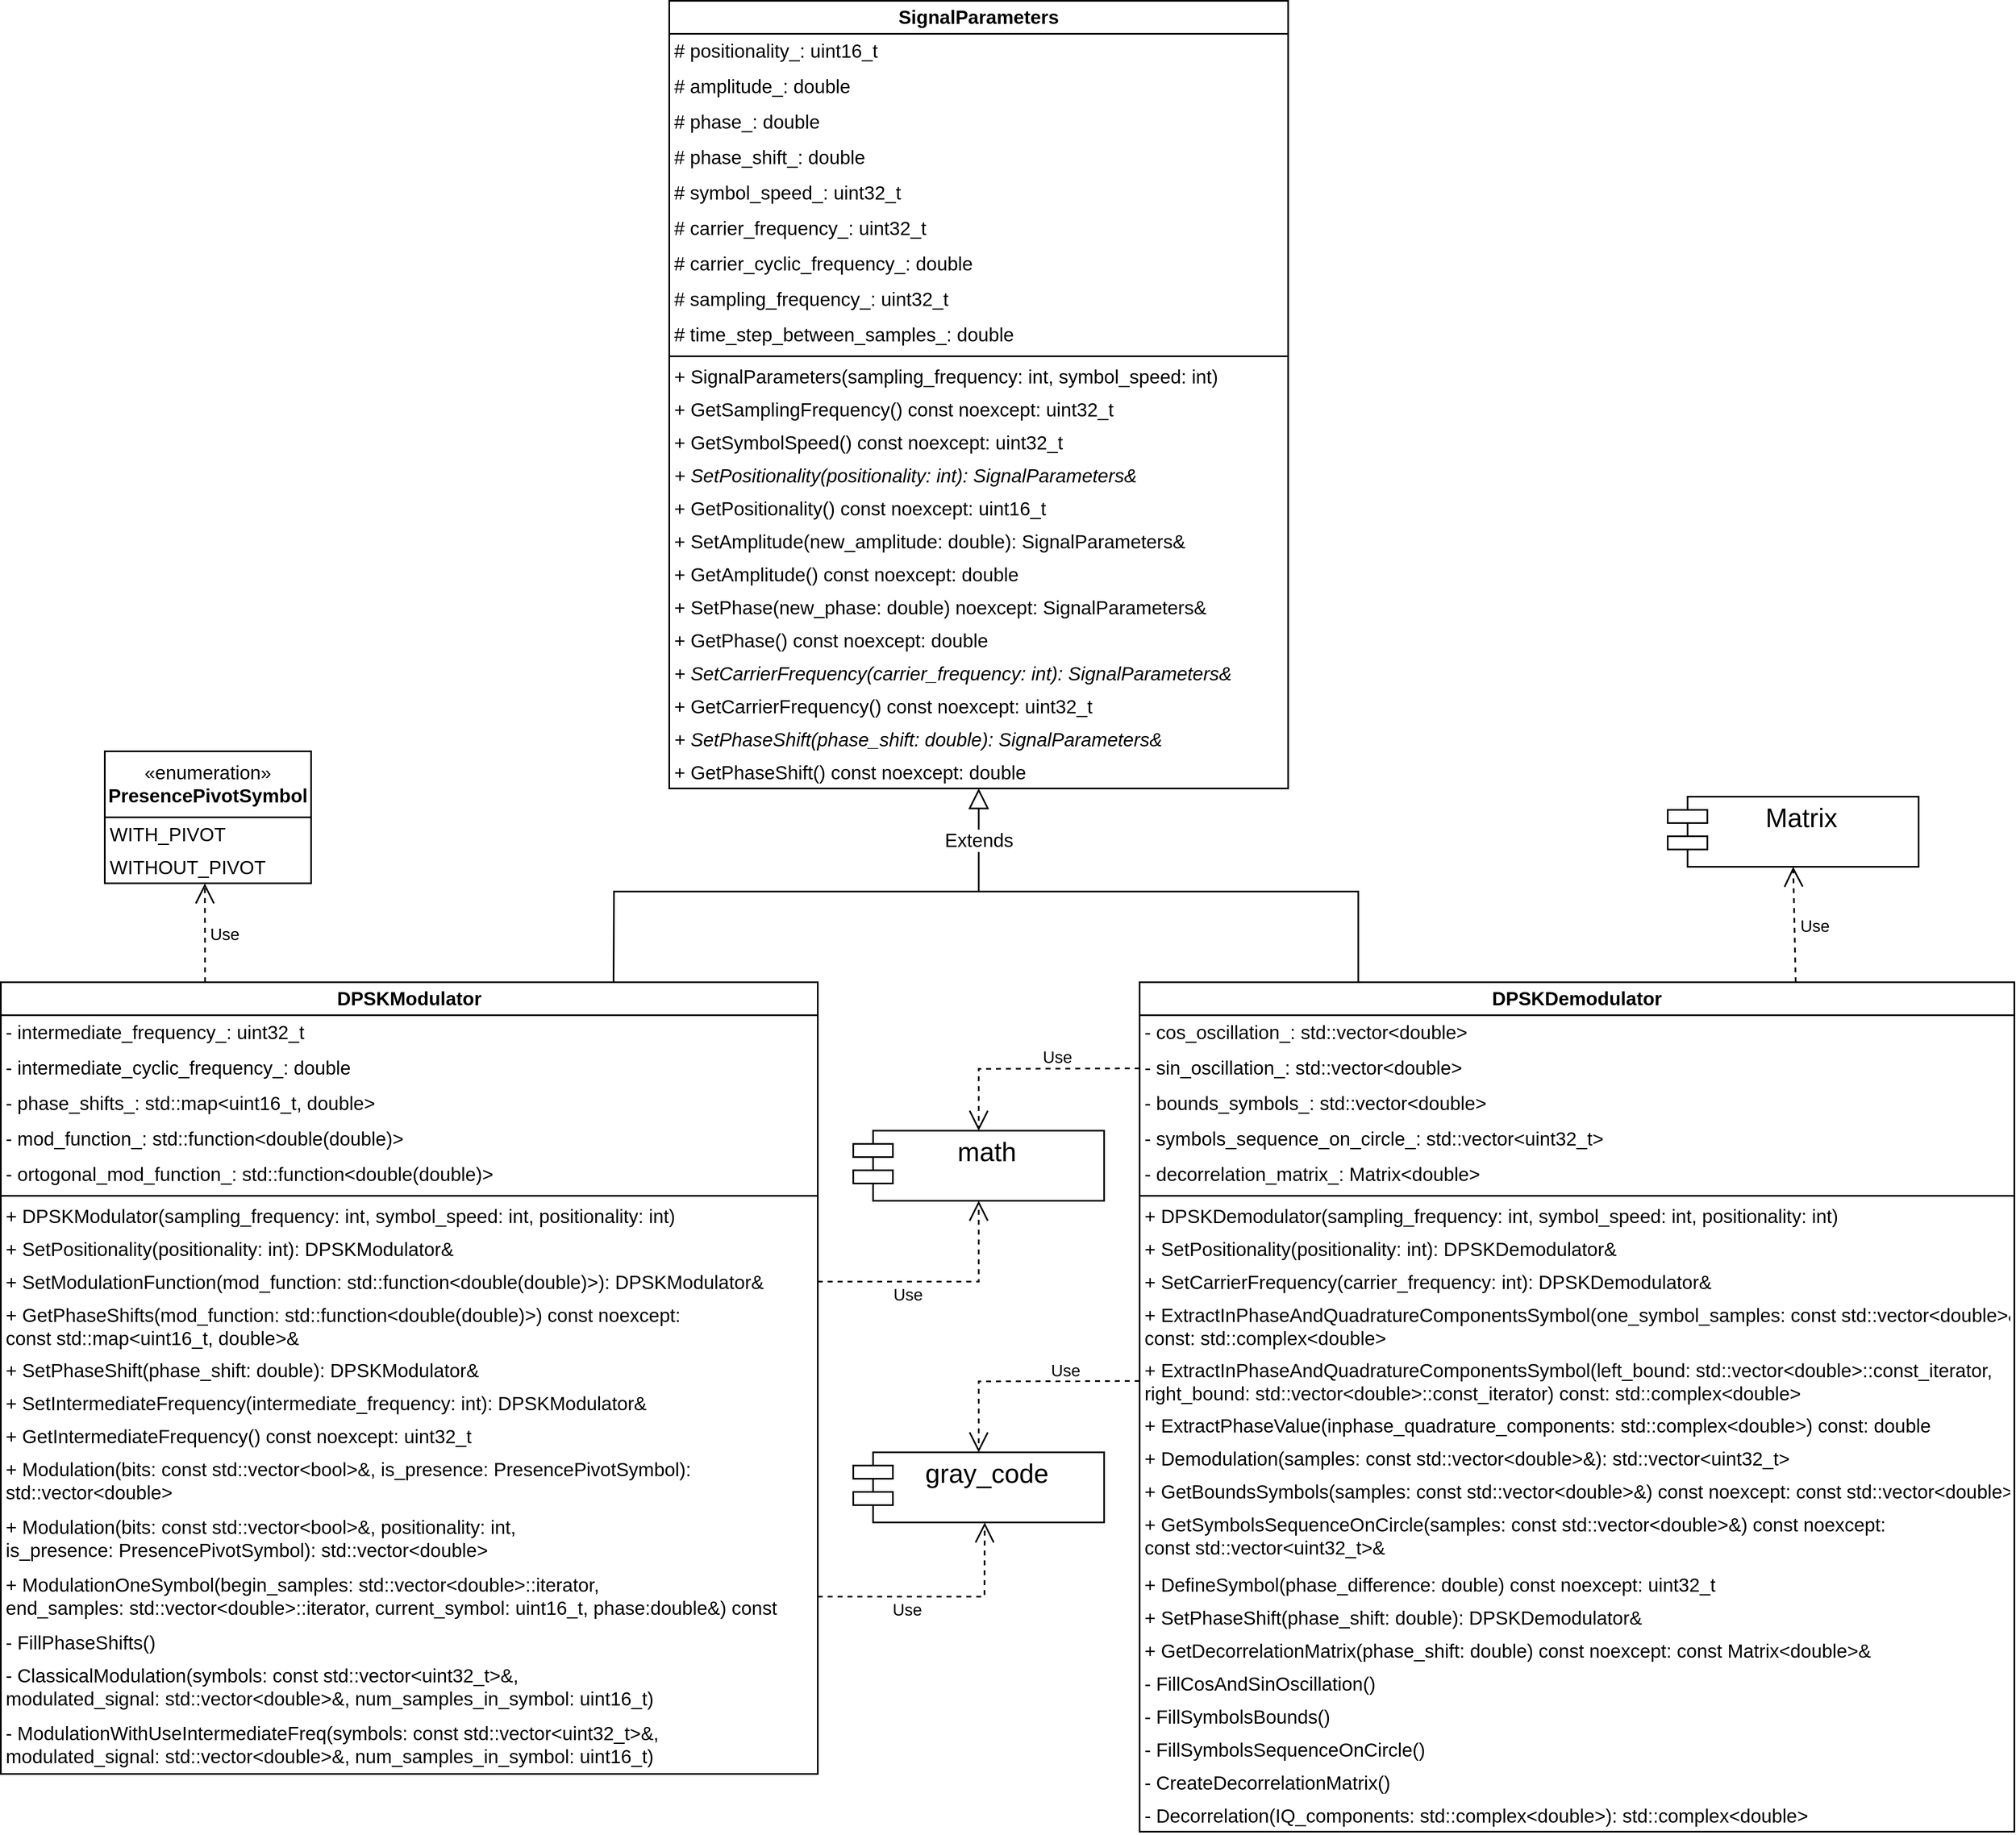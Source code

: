 <mxfile version="22.0.3" type="device">
  <diagram id="C5RBs43oDa-KdzZeNtuy" name="Page-1">
    <mxGraphModel dx="3126" dy="5119" grid="1" gridSize="10" guides="1" tooltips="1" connect="1" arrows="1" fold="1" page="1" pageScale="1" pageWidth="1654" pageHeight="2336" background="none" math="0" shadow="0">
      <root>
        <mxCell id="WIyWlLk6GJQsqaUBKTNV-0" />
        <mxCell id="WIyWlLk6GJQsqaUBKTNV-1" parent="WIyWlLk6GJQsqaUBKTNV-0" />
        <mxCell id="a7R21iSJzMiIbQIbHtYF-0" value="SignalParameters" style="swimlane;fontStyle=1;align=center;verticalAlign=top;childLayout=stackLayout;horizontal=1;startSize=40;horizontalStack=0;resizeParent=1;resizeParentMax=0;resizeLast=0;collapsible=1;marginBottom=0;whiteSpace=wrap;html=1;fontSize=23;strokeWidth=2;shadow=0;fillColor=none;strokeColor=#000000;fontColor=#000000;" parent="WIyWlLk6GJQsqaUBKTNV-1" vertex="1">
          <mxGeometry x="3291" y="-2260" width="750" height="955" as="geometry">
            <mxRectangle x="3320" y="-2650" width="130" height="30" as="alternateBounds" />
          </mxGeometry>
        </mxCell>
        <mxCell id="a7R21iSJzMiIbQIbHtYF-1" value="# positionality_: uint16_t " style="text;align=left;verticalAlign=top;spacingLeft=4;spacingRight=4;overflow=hidden;rotatable=0;points=[[0,0.5],[1,0.5]];portConstraint=eastwest;rounded=0;shadow=0;html=0;fontStyle=0;fontSize=23;strokeWidth=2;fillColor=none;strokeColor=none;fontColor=#000000;" parent="a7R21iSJzMiIbQIbHtYF-0" vertex="1">
          <mxGeometry y="40" width="750" height="43" as="geometry" />
        </mxCell>
        <mxCell id="a7R21iSJzMiIbQIbHtYF-2" value="# amplitude_: double" style="text;align=left;verticalAlign=top;spacingLeft=4;spacingRight=4;overflow=hidden;rotatable=0;points=[[0,0.5],[1,0.5]];portConstraint=eastwest;rounded=0;shadow=0;html=0;fontStyle=0;fontSize=23;strokeWidth=2;fillColor=none;strokeColor=none;fontColor=#000000;" parent="a7R21iSJzMiIbQIbHtYF-0" vertex="1">
          <mxGeometry y="83" width="750" height="43" as="geometry" />
        </mxCell>
        <mxCell id="a7R21iSJzMiIbQIbHtYF-3" value="# phase_: double" style="text;align=left;verticalAlign=top;spacingLeft=4;spacingRight=4;overflow=hidden;rotatable=0;points=[[0,0.5],[1,0.5]];portConstraint=eastwest;rounded=0;shadow=0;html=0;fontStyle=0;fontSize=23;strokeWidth=2;fillColor=none;strokeColor=none;fontColor=#000000;" parent="a7R21iSJzMiIbQIbHtYF-0" vertex="1">
          <mxGeometry y="126" width="750" height="43" as="geometry" />
        </mxCell>
        <mxCell id="a7R21iSJzMiIbQIbHtYF-13" value="# phase_shift_: double" style="text;align=left;verticalAlign=top;spacingLeft=4;spacingRight=4;overflow=hidden;rotatable=0;points=[[0,0.5],[1,0.5]];portConstraint=eastwest;rounded=0;shadow=0;html=0;fontStyle=0;fontSize=23;strokeWidth=2;fillColor=none;strokeColor=none;fontColor=#000000;" parent="a7R21iSJzMiIbQIbHtYF-0" vertex="1">
          <mxGeometry y="169" width="750" height="43" as="geometry" />
        </mxCell>
        <mxCell id="vz_PbE0ap6OXvhXblCDS-0" value="# symbol_speed_: uint32_t" style="text;align=left;verticalAlign=top;spacingLeft=4;spacingRight=4;overflow=hidden;rotatable=0;points=[[0,0.5],[1,0.5]];portConstraint=eastwest;rounded=0;shadow=0;html=0;fontStyle=0;fontSize=23;strokeWidth=2;fillColor=none;strokeColor=none;fontColor=#000000;" vertex="1" parent="a7R21iSJzMiIbQIbHtYF-0">
          <mxGeometry y="212" width="750" height="43" as="geometry" />
        </mxCell>
        <mxCell id="a7R21iSJzMiIbQIbHtYF-14" value="# carrier_frequency_: uint32_t" style="text;align=left;verticalAlign=top;spacingLeft=4;spacingRight=4;overflow=hidden;rotatable=0;points=[[0,0.5],[1,0.5]];portConstraint=eastwest;rounded=0;shadow=0;html=0;fontStyle=0;fontSize=23;strokeWidth=2;fillColor=none;strokeColor=none;fontColor=#000000;" parent="a7R21iSJzMiIbQIbHtYF-0" vertex="1">
          <mxGeometry y="255" width="750" height="43" as="geometry" />
        </mxCell>
        <mxCell id="a7R21iSJzMiIbQIbHtYF-15" value="# carrier_cyclic_frequency_: double" style="text;align=left;verticalAlign=top;spacingLeft=4;spacingRight=4;overflow=hidden;rotatable=0;points=[[0,0.5],[1,0.5]];portConstraint=eastwest;rounded=0;shadow=0;html=0;fontStyle=0;fontSize=23;strokeWidth=2;fillColor=none;strokeColor=none;fontColor=#000000;" parent="a7R21iSJzMiIbQIbHtYF-0" vertex="1">
          <mxGeometry y="298" width="750" height="43" as="geometry" />
        </mxCell>
        <mxCell id="a7R21iSJzMiIbQIbHtYF-16" value="# sampling_frequency_: uint32_t" style="text;align=left;verticalAlign=top;spacingLeft=4;spacingRight=4;overflow=hidden;rotatable=0;points=[[0,0.5],[1,0.5]];portConstraint=eastwest;rounded=0;shadow=0;html=0;fontStyle=0;fontSize=23;strokeWidth=2;fillColor=none;strokeColor=none;fontColor=#000000;" parent="a7R21iSJzMiIbQIbHtYF-0" vertex="1">
          <mxGeometry y="341" width="750" height="43" as="geometry" />
        </mxCell>
        <mxCell id="a7R21iSJzMiIbQIbHtYF-17" value="# time_step_between_samples_: double" style="text;align=left;verticalAlign=top;spacingLeft=4;spacingRight=4;overflow=hidden;rotatable=0;points=[[0,0.5],[1,0.5]];portConstraint=eastwest;rounded=0;shadow=0;html=0;fontStyle=0;fontSize=23;strokeWidth=2;fillColor=none;strokeColor=none;fontColor=#000000;" parent="a7R21iSJzMiIbQIbHtYF-0" vertex="1">
          <mxGeometry y="384" width="750" height="43" as="geometry" />
        </mxCell>
        <mxCell id="a7R21iSJzMiIbQIbHtYF-4" value="" style="line;strokeWidth=2;fillColor=none;align=left;verticalAlign=middle;spacingTop=-1;spacingLeft=3;spacingRight=3;rotatable=0;labelPosition=right;points=[];portConstraint=eastwest;strokeColor=inherit;" parent="a7R21iSJzMiIbQIbHtYF-0" vertex="1">
          <mxGeometry y="427" width="750" height="8" as="geometry" />
        </mxCell>
        <mxCell id="a7R21iSJzMiIbQIbHtYF-5" value="+ SignalParameters(sampling_frequency: int, symbol_speed: int)" style="text;align=left;verticalAlign=top;spacingLeft=4;spacingRight=4;overflow=hidden;rotatable=0;points=[[0,0.5],[1,0.5]];portConstraint=eastwest;rounded=0;shadow=0;html=0;fontSize=23;strokeWidth=2;fontStyle=0;fillColor=none;strokeColor=none;fontColor=#000000;" parent="a7R21iSJzMiIbQIbHtYF-0" vertex="1">
          <mxGeometry y="435" width="750" height="40" as="geometry" />
        </mxCell>
        <mxCell id="vz_PbE0ap6OXvhXblCDS-2" value="+ GetSamplingFrequency() const noexcept: uint32_t" style="text;align=left;verticalAlign=top;spacingLeft=4;spacingRight=4;overflow=hidden;rotatable=0;points=[[0,0.5],[1,0.5]];portConstraint=eastwest;rounded=0;shadow=0;html=0;fontStyle=0;fontSize=23;strokeWidth=2;fillColor=none;strokeColor=none;fontColor=#000000;" vertex="1" parent="a7R21iSJzMiIbQIbHtYF-0">
          <mxGeometry y="475" width="750" height="40" as="geometry" />
        </mxCell>
        <mxCell id="vz_PbE0ap6OXvhXblCDS-3" value="+ GetSymbolSpeed() const noexcept: uint32_t" style="text;align=left;verticalAlign=top;spacingLeft=4;spacingRight=4;overflow=hidden;rotatable=0;points=[[0,0.5],[1,0.5]];portConstraint=eastwest;rounded=0;shadow=0;html=0;fontStyle=0;fontSize=23;strokeWidth=2;fillColor=none;strokeColor=none;fontColor=#000000;" vertex="1" parent="a7R21iSJzMiIbQIbHtYF-0">
          <mxGeometry y="515" width="750" height="40" as="geometry" />
        </mxCell>
        <mxCell id="a7R21iSJzMiIbQIbHtYF-6" value="+ SetPositionality(positionality: int): SignalParameters&amp;" style="text;align=left;verticalAlign=top;spacingLeft=4;spacingRight=4;overflow=hidden;rotatable=0;points=[[0,0.5],[1,0.5]];portConstraint=eastwest;rounded=0;shadow=0;html=0;fontSize=23;strokeWidth=2;fontStyle=2;fillColor=none;strokeColor=none;fontColor=#000000;" parent="a7R21iSJzMiIbQIbHtYF-0" vertex="1">
          <mxGeometry y="555" width="750" height="40" as="geometry" />
        </mxCell>
        <mxCell id="a7R21iSJzMiIbQIbHtYF-7" value="+ GetPositionality() const noexcept: uint16_t" style="text;align=left;verticalAlign=top;spacingLeft=4;spacingRight=4;overflow=hidden;rotatable=0;points=[[0,0.5],[1,0.5]];portConstraint=eastwest;rounded=0;shadow=0;html=0;fontSize=23;strokeWidth=2;fontStyle=0;fillColor=none;strokeColor=none;fontColor=#000000;" parent="a7R21iSJzMiIbQIbHtYF-0" vertex="1">
          <mxGeometry y="595" width="750" height="40" as="geometry" />
        </mxCell>
        <mxCell id="a7R21iSJzMiIbQIbHtYF-8" value="+ SetAmplitude(new_amplitude: double): SignalParameters&amp;" style="text;align=left;verticalAlign=top;spacingLeft=4;spacingRight=4;overflow=hidden;rotatable=0;points=[[0,0.5],[1,0.5]];portConstraint=eastwest;rounded=0;shadow=0;html=0;fontStyle=0;fontSize=23;strokeWidth=2;fillColor=none;strokeColor=none;fontColor=#000000;" parent="a7R21iSJzMiIbQIbHtYF-0" vertex="1">
          <mxGeometry y="635" width="750" height="40" as="geometry" />
        </mxCell>
        <mxCell id="a7R21iSJzMiIbQIbHtYF-9" value="+ GetAmplitude() const noexcept: double" style="text;align=left;verticalAlign=top;spacingLeft=4;spacingRight=4;overflow=hidden;rotatable=0;points=[[0,0.5],[1,0.5]];portConstraint=eastwest;rounded=0;shadow=0;html=0;fontSize=23;strokeWidth=2;fontStyle=0;fillColor=none;strokeColor=none;fontColor=#000000;" parent="a7R21iSJzMiIbQIbHtYF-0" vertex="1">
          <mxGeometry y="675" width="750" height="40" as="geometry" />
        </mxCell>
        <mxCell id="a7R21iSJzMiIbQIbHtYF-10" value="+ SetPhase(new_phase: double) noexcept: SignalParameters&amp;" style="text;align=left;verticalAlign=top;spacingLeft=4;spacingRight=4;overflow=hidden;rotatable=0;points=[[0,0.5],[1,0.5]];portConstraint=eastwest;rounded=0;shadow=0;html=0;fontStyle=0;fontSize=23;strokeWidth=2;fillColor=none;strokeColor=none;fontColor=#000000;" parent="a7R21iSJzMiIbQIbHtYF-0" vertex="1">
          <mxGeometry y="715" width="750" height="40" as="geometry" />
        </mxCell>
        <mxCell id="a7R21iSJzMiIbQIbHtYF-11" value="+ GetPhase() const noexcept: double" style="text;align=left;verticalAlign=top;spacingLeft=4;spacingRight=4;overflow=hidden;rotatable=0;points=[[0,0.5],[1,0.5]];portConstraint=eastwest;rounded=0;shadow=0;html=0;fontStyle=0;fontSize=23;strokeWidth=2;fillColor=none;strokeColor=none;fontColor=#000000;" parent="a7R21iSJzMiIbQIbHtYF-0" vertex="1">
          <mxGeometry y="755" width="750" height="40" as="geometry" />
        </mxCell>
        <mxCell id="a7R21iSJzMiIbQIbHtYF-12" value="+ SetCarrierFrequency(carrier_frequency: int): SignalParameters&amp;" style="text;align=left;verticalAlign=top;spacingLeft=4;spacingRight=4;overflow=hidden;rotatable=0;points=[[0,0.5],[1,0.5]];portConstraint=eastwest;rounded=0;shadow=0;html=0;fontStyle=2;fontSize=23;strokeWidth=2;fillColor=none;strokeColor=none;fontColor=#000000;" parent="a7R21iSJzMiIbQIbHtYF-0" vertex="1">
          <mxGeometry y="795" width="750" height="40" as="geometry" />
        </mxCell>
        <mxCell id="vz_PbE0ap6OXvhXblCDS-1" value="+ GetCarrierFrequency() const noexcept: uint32_t" style="text;align=left;verticalAlign=top;spacingLeft=4;spacingRight=4;overflow=hidden;rotatable=0;points=[[0,0.5],[1,0.5]];portConstraint=eastwest;rounded=0;shadow=0;html=0;fontStyle=0;fontSize=23;strokeWidth=2;fillColor=none;strokeColor=none;fontColor=#000000;" vertex="1" parent="a7R21iSJzMiIbQIbHtYF-0">
          <mxGeometry y="835" width="750" height="40" as="geometry" />
        </mxCell>
        <mxCell id="vz_PbE0ap6OXvhXblCDS-4" value="+ SetPhaseShift(phase_shift: double): SignalParameters&amp;" style="text;align=left;verticalAlign=top;spacingLeft=4;spacingRight=4;overflow=hidden;rotatable=0;points=[[0,0.5],[1,0.5]];portConstraint=eastwest;rounded=0;shadow=0;html=0;fontStyle=2;fontSize=23;strokeWidth=2;fillColor=none;strokeColor=none;fontColor=#000000;" vertex="1" parent="a7R21iSJzMiIbQIbHtYF-0">
          <mxGeometry y="875" width="750" height="40" as="geometry" />
        </mxCell>
        <mxCell id="vz_PbE0ap6OXvhXblCDS-5" value="+ GetPhaseShift() const noexcept: double" style="text;align=left;verticalAlign=top;spacingLeft=4;spacingRight=4;overflow=hidden;rotatable=0;points=[[0,0.5],[1,0.5]];portConstraint=eastwest;rounded=0;shadow=0;html=0;fontStyle=0;fontSize=23;strokeWidth=2;fillColor=none;strokeColor=none;fontColor=#000000;" vertex="1" parent="a7R21iSJzMiIbQIbHtYF-0">
          <mxGeometry y="915" width="750" height="40" as="geometry" />
        </mxCell>
        <mxCell id="vz_PbE0ap6OXvhXblCDS-6" value="" style="swimlane;fontStyle=0;align=center;verticalAlign=top;childLayout=stackLayout;horizontal=1;startSize=0;horizontalStack=0;resizeParent=1;resizeLast=0;collapsible=1;marginBottom=0;rounded=0;shadow=0;strokeWidth=2;fontSize=23;fillColor=none;strokeColor=#000000;fontColor=#000000;" vertex="1" parent="WIyWlLk6GJQsqaUBKTNV-1">
          <mxGeometry x="2607" y="-1350" width="250" height="160" as="geometry">
            <mxRectangle x="400" y="20" width="160" height="26" as="alternateBounds" />
          </mxGeometry>
        </mxCell>
        <mxCell id="vz_PbE0ap6OXvhXblCDS-7" value="&lt;font style=&quot;font-size: 23px;&quot;&gt;«enumeration»&lt;br&gt;&lt;span style=&quot;font-size: 23px;&quot;&gt;&lt;b&gt;PresencePivotSymbol&lt;/b&gt;&lt;/span&gt;&lt;br&gt;&lt;/font&gt;" style="html=1;whiteSpace=wrap;fillColor=none;strokeWidth=2;strokeColor=#000000;fontColor=#000000;" vertex="1" parent="vz_PbE0ap6OXvhXblCDS-6">
          <mxGeometry width="250" height="80" as="geometry" />
        </mxCell>
        <mxCell id="vz_PbE0ap6OXvhXblCDS-8" value="WITH_PIVOT" style="text;align=left;verticalAlign=top;spacingLeft=4;spacingRight=4;overflow=hidden;rotatable=0;points=[[0,0.5],[1,0.5]];portConstraint=eastwest;rounded=0;shadow=0;html=0;fontSize=23;strokeWidth=2;fontStyle=0;fillColor=none;strokeColor=none;fontColor=#000000;" vertex="1" parent="vz_PbE0ap6OXvhXblCDS-6">
          <mxGeometry y="80" width="250" height="40" as="geometry" />
        </mxCell>
        <mxCell id="vz_PbE0ap6OXvhXblCDS-9" value="WITHOUT_PIVOT" style="text;align=left;verticalAlign=top;spacingLeft=4;spacingRight=4;overflow=hidden;rotatable=0;points=[[0,0.5],[1,0.5]];portConstraint=eastwest;rounded=0;shadow=0;html=0;fontSize=23;strokeWidth=2;fontStyle=0;fillColor=none;strokeColor=none;fontColor=#000000;" vertex="1" parent="vz_PbE0ap6OXvhXblCDS-6">
          <mxGeometry y="120" width="250" height="40" as="geometry" />
        </mxCell>
        <mxCell id="vz_PbE0ap6OXvhXblCDS-11" value="DPSKModulator" style="swimlane;fontStyle=1;align=center;verticalAlign=top;childLayout=stackLayout;horizontal=1;startSize=40;horizontalStack=0;resizeParent=1;resizeParentMax=0;resizeLast=0;collapsible=1;marginBottom=0;whiteSpace=wrap;html=1;fontSize=23;strokeWidth=2;shadow=0;fillColor=none;strokeColor=#000000;fontColor=#000000;" vertex="1" parent="WIyWlLk6GJQsqaUBKTNV-1">
          <mxGeometry x="2481" y="-1070" width="990" height="960" as="geometry">
            <mxRectangle x="2650" y="-1460" width="130" height="30" as="alternateBounds" />
          </mxGeometry>
        </mxCell>
        <mxCell id="vz_PbE0ap6OXvhXblCDS-12" value="- intermediate_frequency_: uint32_t " style="text;align=left;verticalAlign=top;spacingLeft=4;spacingRight=4;overflow=hidden;rotatable=0;points=[[0,0.5],[1,0.5]];portConstraint=eastwest;rounded=0;shadow=0;html=0;fontStyle=0;fontSize=23;strokeWidth=2;fillColor=none;strokeColor=none;fontColor=#000000;" vertex="1" parent="vz_PbE0ap6OXvhXblCDS-11">
          <mxGeometry y="40" width="990" height="43" as="geometry" />
        </mxCell>
        <mxCell id="vz_PbE0ap6OXvhXblCDS-17" value="- intermediate_cyclic_frequency_: double " style="text;align=left;verticalAlign=top;spacingLeft=4;spacingRight=4;overflow=hidden;rotatable=0;points=[[0,0.5],[1,0.5]];portConstraint=eastwest;rounded=0;shadow=0;html=0;fontStyle=0;fontSize=23;strokeWidth=2;fillColor=none;strokeColor=none;fontColor=#000000;" vertex="1" parent="vz_PbE0ap6OXvhXblCDS-11">
          <mxGeometry y="83" width="990" height="43" as="geometry" />
        </mxCell>
        <mxCell id="vz_PbE0ap6OXvhXblCDS-18" value="- phase_shifts_: std::map&lt;uint16_t, double&gt; " style="text;align=left;verticalAlign=top;spacingLeft=4;spacingRight=4;overflow=hidden;rotatable=0;points=[[0,0.5],[1,0.5]];portConstraint=eastwest;rounded=0;shadow=0;html=0;fontStyle=0;fontSize=23;strokeWidth=2;fillColor=none;strokeColor=none;fontColor=#000000;" vertex="1" parent="vz_PbE0ap6OXvhXblCDS-11">
          <mxGeometry y="126" width="990" height="43" as="geometry" />
        </mxCell>
        <mxCell id="vz_PbE0ap6OXvhXblCDS-19" value="- mod_function_: std::function&lt;double(double)&gt; " style="text;align=left;verticalAlign=top;spacingLeft=4;spacingRight=4;overflow=hidden;rotatable=0;points=[[0,0.5],[1,0.5]];portConstraint=eastwest;rounded=0;shadow=0;html=0;fontStyle=0;fontSize=23;strokeWidth=2;fillColor=none;strokeColor=none;fontColor=#000000;" vertex="1" parent="vz_PbE0ap6OXvhXblCDS-11">
          <mxGeometry y="169" width="990" height="43" as="geometry" />
        </mxCell>
        <mxCell id="vz_PbE0ap6OXvhXblCDS-20" value="- ortogonal_mod_function_: std::function&lt;double(double)&gt; " style="text;align=left;verticalAlign=top;spacingLeft=4;spacingRight=4;overflow=hidden;rotatable=0;points=[[0,0.5],[1,0.5]];portConstraint=eastwest;rounded=0;shadow=0;html=0;fontStyle=0;fontSize=23;strokeWidth=2;fillColor=none;strokeColor=none;fontColor=#000000;" vertex="1" parent="vz_PbE0ap6OXvhXblCDS-11">
          <mxGeometry y="212" width="990" height="43" as="geometry" />
        </mxCell>
        <mxCell id="vz_PbE0ap6OXvhXblCDS-13" value="" style="line;strokeWidth=2;fillColor=none;align=left;verticalAlign=middle;spacingTop=-1;spacingLeft=3;spacingRight=3;rotatable=0;labelPosition=right;points=[];portConstraint=eastwest;strokeColor=inherit;" vertex="1" parent="vz_PbE0ap6OXvhXblCDS-11">
          <mxGeometry y="255" width="990" height="8" as="geometry" />
        </mxCell>
        <mxCell id="vz_PbE0ap6OXvhXblCDS-14" value="+ DPSKModulator(sampling_frequency: int, symbol_speed: int, positionality: int)" style="text;align=left;verticalAlign=top;spacingLeft=4;spacingRight=4;overflow=hidden;rotatable=0;points=[[0,0.5],[1,0.5]];portConstraint=eastwest;rounded=0;shadow=0;html=0;fontStyle=0;fontSize=23;strokeWidth=2;fillColor=none;strokeColor=none;fontColor=#000000;" vertex="1" parent="vz_PbE0ap6OXvhXblCDS-11">
          <mxGeometry y="263" width="990" height="40" as="geometry" />
        </mxCell>
        <mxCell id="vz_PbE0ap6OXvhXblCDS-15" value="+ SetPositionality(positionality: int): DPSKModulator&amp;" style="text;align=left;verticalAlign=top;spacingLeft=4;spacingRight=4;overflow=hidden;rotatable=0;points=[[0,0.5],[1,0.5]];portConstraint=eastwest;rounded=0;shadow=0;html=0;fontStyle=0;fontSize=23;strokeWidth=2;fillColor=none;strokeColor=none;fontColor=#000000;" vertex="1" parent="vz_PbE0ap6OXvhXblCDS-11">
          <mxGeometry y="303" width="990" height="40" as="geometry" />
        </mxCell>
        <mxCell id="vz_PbE0ap6OXvhXblCDS-16" value="+ SetModulationFunction(mod_function: std::function&lt;double(double)&gt;): DPSKModulator&amp;" style="text;align=left;verticalAlign=top;spacingLeft=4;spacingRight=4;overflow=hidden;rotatable=0;points=[[0,0.5],[1,0.5]];portConstraint=eastwest;rounded=0;shadow=0;html=0;fontSize=23;strokeWidth=2;fontStyle=0;fillColor=none;strokeColor=none;fontColor=#000000;" vertex="1" parent="vz_PbE0ap6OXvhXblCDS-11">
          <mxGeometry y="343" width="990" height="40" as="geometry" />
        </mxCell>
        <mxCell id="vz_PbE0ap6OXvhXblCDS-21" value="+ GetPhaseShifts(mod_function: std::function&lt;double(double)&gt;) const noexcept: &#xa;const std::map&lt;uint16_t, double&gt;&amp;" style="text;align=left;verticalAlign=top;spacingLeft=4;spacingRight=4;overflow=hidden;rotatable=0;points=[[0,0.5],[1,0.5]];portConstraint=eastwest;rounded=0;shadow=0;html=0;fontSize=23;strokeWidth=2;fontStyle=0;fillColor=none;strokeColor=none;fontColor=#000000;" vertex="1" parent="vz_PbE0ap6OXvhXblCDS-11">
          <mxGeometry y="383" width="990" height="67" as="geometry" />
        </mxCell>
        <mxCell id="vz_PbE0ap6OXvhXblCDS-23" value="+ SetPhaseShift(phase_shift: double): DPSKModulator&amp;" style="text;align=left;verticalAlign=top;spacingLeft=4;spacingRight=4;overflow=hidden;rotatable=0;points=[[0,0.5],[1,0.5]];portConstraint=eastwest;rounded=0;shadow=0;html=0;fontSize=23;strokeWidth=2;fontStyle=0;fillColor=none;strokeColor=none;fontColor=#000000;" vertex="1" parent="vz_PbE0ap6OXvhXblCDS-11">
          <mxGeometry y="450" width="990" height="40" as="geometry" />
        </mxCell>
        <mxCell id="vz_PbE0ap6OXvhXblCDS-24" value="+ SetIntermediateFrequency(intermediate_frequency: int): DPSKModulator&amp;" style="text;align=left;verticalAlign=top;spacingLeft=4;spacingRight=4;overflow=hidden;rotatable=0;points=[[0,0.5],[1,0.5]];portConstraint=eastwest;rounded=0;shadow=0;html=0;fontSize=23;strokeWidth=2;fontStyle=0;fillColor=none;strokeColor=none;fontColor=#000000;" vertex="1" parent="vz_PbE0ap6OXvhXblCDS-11">
          <mxGeometry y="490" width="990" height="40" as="geometry" />
        </mxCell>
        <mxCell id="vz_PbE0ap6OXvhXblCDS-25" value="+ GetIntermediateFrequency() const noexcept: uint32_t " style="text;align=left;verticalAlign=top;spacingLeft=4;spacingRight=4;overflow=hidden;rotatable=0;points=[[0,0.5],[1,0.5]];portConstraint=eastwest;rounded=0;shadow=0;html=0;fontSize=23;strokeWidth=2;fontStyle=0;fillColor=none;strokeColor=none;fontColor=#000000;" vertex="1" parent="vz_PbE0ap6OXvhXblCDS-11">
          <mxGeometry y="530" width="990" height="40" as="geometry" />
        </mxCell>
        <mxCell id="vz_PbE0ap6OXvhXblCDS-26" value="+ Modulation(bits: const std::vector&lt;bool&gt;&amp;, is_presence: PresencePivotSymbol): &#xa;std::vector&lt;double&gt; " style="text;align=left;verticalAlign=top;spacingLeft=4;spacingRight=4;overflow=hidden;rotatable=0;points=[[0,0.5],[1,0.5]];portConstraint=eastwest;rounded=0;shadow=0;html=0;fontSize=23;strokeWidth=2;fontStyle=0;fillColor=none;strokeColor=none;fontColor=#000000;" vertex="1" parent="vz_PbE0ap6OXvhXblCDS-11">
          <mxGeometry y="570" width="990" height="70" as="geometry" />
        </mxCell>
        <mxCell id="vz_PbE0ap6OXvhXblCDS-27" value="+ Modulation(bits: const std::vector&lt;bool&gt;&amp;, positionality: int, &#xa;is_presence: PresencePivotSymbol): std::vector&lt;double&gt; " style="text;align=left;verticalAlign=top;spacingLeft=4;spacingRight=4;overflow=hidden;rotatable=0;points=[[0,0.5],[1,0.5]];portConstraint=eastwest;rounded=0;shadow=0;html=0;fontSize=23;strokeWidth=2;fontStyle=0;fillColor=none;strokeColor=none;fontColor=#000000;" vertex="1" parent="vz_PbE0ap6OXvhXblCDS-11">
          <mxGeometry y="640" width="990" height="70" as="geometry" />
        </mxCell>
        <mxCell id="vz_PbE0ap6OXvhXblCDS-29" value="+ ModulationOneSymbol(begin_samples: std::vector&lt;double&gt;::iterator, &#xa;end_samples: std::vector&lt;double&gt;::iterator, current_symbol: uint16_t, phase:double&amp;) const " style="text;align=left;verticalAlign=top;spacingLeft=4;spacingRight=4;overflow=hidden;rotatable=0;points=[[0,0.5],[1,0.5]];portConstraint=eastwest;rounded=0;shadow=0;html=0;fontSize=23;strokeWidth=2;fontStyle=0;fillColor=none;strokeColor=none;fontColor=#000000;" vertex="1" parent="vz_PbE0ap6OXvhXblCDS-11">
          <mxGeometry y="710" width="990" height="70" as="geometry" />
        </mxCell>
        <mxCell id="vz_PbE0ap6OXvhXblCDS-30" value="- FillPhaseShifts()" style="text;align=left;verticalAlign=top;spacingLeft=4;spacingRight=4;overflow=hidden;rotatable=0;points=[[0,0.5],[1,0.5]];portConstraint=eastwest;rounded=0;shadow=0;html=0;fontSize=23;strokeWidth=2;fontStyle=0;fillColor=none;strokeColor=none;fontColor=#000000;" vertex="1" parent="vz_PbE0ap6OXvhXblCDS-11">
          <mxGeometry y="780" width="990" height="40" as="geometry" />
        </mxCell>
        <mxCell id="vz_PbE0ap6OXvhXblCDS-31" value="- ClassicalModulation(symbols: const std::vector&lt;uint32_t&gt;&amp;, &#xa;modulated_signal: std::vector&lt;double&gt;&amp;, num_samples_in_symbol: uint16_t)" style="text;align=left;verticalAlign=top;spacingLeft=4;spacingRight=4;overflow=hidden;rotatable=0;points=[[0,0.5],[1,0.5]];portConstraint=eastwest;rounded=0;shadow=0;html=0;fontSize=23;strokeWidth=2;fontStyle=0;fillColor=none;strokeColor=none;fontColor=#000000;" vertex="1" parent="vz_PbE0ap6OXvhXblCDS-11">
          <mxGeometry y="820" width="990" height="70" as="geometry" />
        </mxCell>
        <mxCell id="vz_PbE0ap6OXvhXblCDS-32" value="- ModulationWithUseIntermediateFreq(symbols: const std::vector&lt;uint32_t&gt;&amp;,&#xa;modulated_signal: std::vector&lt;double&gt;&amp;, num_samples_in_symbol: uint16_t)" style="text;align=left;verticalAlign=top;spacingLeft=4;spacingRight=4;overflow=hidden;rotatable=0;points=[[0,0.5],[1,0.5]];portConstraint=eastwest;rounded=0;shadow=0;html=0;fontSize=23;strokeWidth=2;fontStyle=0;fillColor=none;strokeColor=none;fontColor=#000000;" vertex="1" parent="vz_PbE0ap6OXvhXblCDS-11">
          <mxGeometry y="890" width="990" height="70" as="geometry" />
        </mxCell>
        <mxCell id="vz_PbE0ap6OXvhXblCDS-33" value="DPSKDemodulator" style="swimlane;fontStyle=1;align=center;verticalAlign=top;childLayout=stackLayout;horizontal=1;startSize=40;horizontalStack=0;resizeParent=1;resizeParentMax=0;resizeLast=0;collapsible=1;marginBottom=0;whiteSpace=wrap;html=1;fontSize=23;strokeWidth=2;shadow=0;fillColor=none;strokeColor=#000000;fontColor=#000000;" vertex="1" parent="WIyWlLk6GJQsqaUBKTNV-1">
          <mxGeometry x="3861" y="-1070" width="1060" height="1030" as="geometry">
            <mxRectangle x="3890" y="-1460" width="130" height="30" as="alternateBounds" />
          </mxGeometry>
        </mxCell>
        <mxCell id="vz_PbE0ap6OXvhXblCDS-34" value="- cos_oscillation_: std::vector&lt;double&gt; " style="text;align=left;verticalAlign=top;spacingLeft=4;spacingRight=4;overflow=hidden;rotatable=0;points=[[0,0.5],[1,0.5]];portConstraint=eastwest;rounded=0;shadow=0;html=0;fontStyle=0;fontSize=23;strokeWidth=2;fillColor=none;strokeColor=none;fontColor=#000000;" vertex="1" parent="vz_PbE0ap6OXvhXblCDS-33">
          <mxGeometry y="40" width="1060" height="43" as="geometry" />
        </mxCell>
        <mxCell id="vz_PbE0ap6OXvhXblCDS-42" value="- sin_oscillation_: std::vector&lt;double&gt; " style="text;align=left;verticalAlign=top;spacingLeft=4;spacingRight=4;overflow=hidden;rotatable=0;points=[[0,0.5],[1,0.5]];portConstraint=eastwest;rounded=0;shadow=0;html=0;fontStyle=0;fontSize=23;strokeWidth=2;fillColor=none;strokeColor=none;fontColor=#000000;" vertex="1" parent="vz_PbE0ap6OXvhXblCDS-33">
          <mxGeometry y="83" width="1060" height="43" as="geometry" />
        </mxCell>
        <mxCell id="vz_PbE0ap6OXvhXblCDS-43" value="- bounds_symbols_: std::vector&lt;double&gt; " style="text;align=left;verticalAlign=top;spacingLeft=4;spacingRight=4;overflow=hidden;rotatable=0;points=[[0,0.5],[1,0.5]];portConstraint=eastwest;rounded=0;shadow=0;html=0;fontStyle=0;fontSize=23;strokeWidth=2;fillColor=none;strokeColor=none;fontColor=#000000;" vertex="1" parent="vz_PbE0ap6OXvhXblCDS-33">
          <mxGeometry y="126" width="1060" height="43" as="geometry" />
        </mxCell>
        <mxCell id="vz_PbE0ap6OXvhXblCDS-44" value="- symbols_sequence_on_circle_: std::vector&lt;uint32_t&gt; " style="text;align=left;verticalAlign=top;spacingLeft=4;spacingRight=4;overflow=hidden;rotatable=0;points=[[0,0.5],[1,0.5]];portConstraint=eastwest;rounded=0;shadow=0;html=0;fontStyle=0;fontSize=23;strokeWidth=2;fillColor=none;strokeColor=none;fontColor=#000000;" vertex="1" parent="vz_PbE0ap6OXvhXblCDS-33">
          <mxGeometry y="169" width="1060" height="43" as="geometry" />
        </mxCell>
        <mxCell id="vz_PbE0ap6OXvhXblCDS-45" value="- decorrelation_matrix_: Matrix&lt;double&gt; " style="text;align=left;verticalAlign=top;spacingLeft=4;spacingRight=4;overflow=hidden;rotatable=0;points=[[0,0.5],[1,0.5]];portConstraint=eastwest;rounded=0;shadow=0;html=0;fontStyle=0;fontSize=23;strokeWidth=2;fillColor=none;strokeColor=none;fontColor=#000000;" vertex="1" parent="vz_PbE0ap6OXvhXblCDS-33">
          <mxGeometry y="212" width="1060" height="43" as="geometry" />
        </mxCell>
        <mxCell id="vz_PbE0ap6OXvhXblCDS-35" value="" style="line;strokeWidth=2;fillColor=none;align=left;verticalAlign=middle;spacingTop=-1;spacingLeft=3;spacingRight=3;rotatable=0;labelPosition=right;points=[];portConstraint=eastwest;strokeColor=inherit;" vertex="1" parent="vz_PbE0ap6OXvhXblCDS-33">
          <mxGeometry y="255" width="1060" height="8" as="geometry" />
        </mxCell>
        <mxCell id="vz_PbE0ap6OXvhXblCDS-39" value="+ DPSKDemodulator(sampling_frequency: int, symbol_speed: int, positionality: int)" style="text;align=left;verticalAlign=top;spacingLeft=4;spacingRight=4;overflow=hidden;rotatable=0;points=[[0,0.5],[1,0.5]];portConstraint=eastwest;rounded=0;shadow=0;html=0;fontStyle=0;fontSize=23;strokeWidth=2;fillColor=none;strokeColor=none;fontColor=#000000;" vertex="1" parent="vz_PbE0ap6OXvhXblCDS-33">
          <mxGeometry y="263" width="1060" height="40" as="geometry" />
        </mxCell>
        <mxCell id="vz_PbE0ap6OXvhXblCDS-40" value="+ SetPositionality(positionality: int): DPSKDemodulator&amp;" style="text;align=left;verticalAlign=top;spacingLeft=4;spacingRight=4;overflow=hidden;rotatable=0;points=[[0,0.5],[1,0.5]];portConstraint=eastwest;rounded=0;shadow=0;html=0;fontStyle=0;fontSize=23;strokeWidth=2;fillColor=none;strokeColor=none;fontColor=#000000;" vertex="1" parent="vz_PbE0ap6OXvhXblCDS-33">
          <mxGeometry y="303" width="1060" height="40" as="geometry" />
        </mxCell>
        <mxCell id="vz_PbE0ap6OXvhXblCDS-41" value="+ SetCarrierFrequency(carrier_frequency: int): DPSKDemodulator&amp;" style="text;align=left;verticalAlign=top;spacingLeft=4;spacingRight=4;overflow=hidden;rotatable=0;points=[[0,0.5],[1,0.5]];portConstraint=eastwest;rounded=0;shadow=0;html=0;fontStyle=0;fontSize=23;strokeWidth=2;fillColor=none;strokeColor=none;fontColor=#000000;" vertex="1" parent="vz_PbE0ap6OXvhXblCDS-33">
          <mxGeometry y="343" width="1060" height="40" as="geometry" />
        </mxCell>
        <mxCell id="vz_PbE0ap6OXvhXblCDS-47" value="+ ExtractInPhaseAndQuadratureComponentsSymbol(one_symbol_samples: const std::vector&lt;double&gt;&amp;)&#xa;const: std::complex&lt;double&gt;" style="text;align=left;verticalAlign=top;spacingLeft=4;spacingRight=4;overflow=hidden;rotatable=0;points=[[0,0.5],[1,0.5]];portConstraint=eastwest;rounded=0;shadow=0;html=0;fontStyle=0;fontSize=23;strokeWidth=2;fillColor=none;strokeColor=none;fontColor=#000000;" vertex="1" parent="vz_PbE0ap6OXvhXblCDS-33">
          <mxGeometry y="383" width="1060" height="67" as="geometry" />
        </mxCell>
        <mxCell id="vz_PbE0ap6OXvhXblCDS-48" value="+ ExtractInPhaseAndQuadratureComponentsSymbol(left_bound: std::vector&lt;double&gt;::const_iterator, &#xa;right_bound: std::vector&lt;double&gt;::const_iterator) const: std::complex&lt;double&gt;" style="text;align=left;verticalAlign=top;spacingLeft=4;spacingRight=4;overflow=hidden;rotatable=0;points=[[0,0.5],[1,0.5]];portConstraint=eastwest;rounded=0;shadow=0;html=0;fontStyle=0;fontSize=23;strokeWidth=2;fillColor=none;strokeColor=none;fontColor=#000000;" vertex="1" parent="vz_PbE0ap6OXvhXblCDS-33">
          <mxGeometry y="450" width="1060" height="67" as="geometry" />
        </mxCell>
        <mxCell id="vz_PbE0ap6OXvhXblCDS-49" value="+ ExtractPhaseValue(inphase_quadrature_components: std::complex&lt;double&gt;) const: double" style="text;align=left;verticalAlign=top;spacingLeft=4;spacingRight=4;overflow=hidden;rotatable=0;points=[[0,0.5],[1,0.5]];portConstraint=eastwest;rounded=0;shadow=0;html=0;fontStyle=0;fontSize=23;strokeWidth=2;fillColor=none;strokeColor=none;fontColor=#000000;" vertex="1" parent="vz_PbE0ap6OXvhXblCDS-33">
          <mxGeometry y="517" width="1060" height="40" as="geometry" />
        </mxCell>
        <mxCell id="vz_PbE0ap6OXvhXblCDS-50" value="+ Demodulation(samples: const std::vector&lt;double&gt;&amp;): std::vector&lt;uint32_t&gt;" style="text;align=left;verticalAlign=top;spacingLeft=4;spacingRight=4;overflow=hidden;rotatable=0;points=[[0,0.5],[1,0.5]];portConstraint=eastwest;rounded=0;shadow=0;html=0;fontStyle=0;fontSize=23;strokeWidth=2;fillColor=none;strokeColor=none;fontColor=#000000;" vertex="1" parent="vz_PbE0ap6OXvhXblCDS-33">
          <mxGeometry y="557" width="1060" height="40" as="geometry" />
        </mxCell>
        <mxCell id="vz_PbE0ap6OXvhXblCDS-51" value="+ GetBoundsSymbols(samples: const std::vector&lt;double&gt;&amp;) const noexcept: const std::vector&lt;double&gt;&amp;" style="text;align=left;verticalAlign=top;spacingLeft=4;spacingRight=4;overflow=hidden;rotatable=0;points=[[0,0.5],[1,0.5]];portConstraint=eastwest;rounded=0;shadow=0;html=0;fontStyle=0;fontSize=23;strokeWidth=2;fillColor=none;strokeColor=none;fontColor=#000000;" vertex="1" parent="vz_PbE0ap6OXvhXblCDS-33">
          <mxGeometry y="597" width="1060" height="40" as="geometry" />
        </mxCell>
        <mxCell id="vz_PbE0ap6OXvhXblCDS-52" value="+ GetSymbolsSequenceOnCircle(samples: const std::vector&lt;double&gt;&amp;) const noexcept:&#xa;const std::vector&lt;uint32_t&gt;&amp;" style="text;align=left;verticalAlign=top;spacingLeft=4;spacingRight=4;overflow=hidden;rotatable=0;points=[[0,0.5],[1,0.5]];portConstraint=eastwest;rounded=0;shadow=0;html=0;fontStyle=0;fontSize=23;strokeWidth=2;fillColor=none;strokeColor=none;fontColor=#000000;" vertex="1" parent="vz_PbE0ap6OXvhXblCDS-33">
          <mxGeometry y="637" width="1060" height="73" as="geometry" />
        </mxCell>
        <mxCell id="vz_PbE0ap6OXvhXblCDS-53" value="+ DefineSymbol(phase_difference: double) const noexcept: uint32_t " style="text;align=left;verticalAlign=top;spacingLeft=4;spacingRight=4;overflow=hidden;rotatable=0;points=[[0,0.5],[1,0.5]];portConstraint=eastwest;rounded=0;shadow=0;html=0;fontStyle=0;fontSize=23;strokeWidth=2;fillColor=none;strokeColor=none;fontColor=#000000;" vertex="1" parent="vz_PbE0ap6OXvhXblCDS-33">
          <mxGeometry y="710" width="1060" height="40" as="geometry" />
        </mxCell>
        <mxCell id="vz_PbE0ap6OXvhXblCDS-54" value="+ SetPhaseShift(phase_shift: double): DPSKDemodulator&amp;" style="text;align=left;verticalAlign=top;spacingLeft=4;spacingRight=4;overflow=hidden;rotatable=0;points=[[0,0.5],[1,0.5]];portConstraint=eastwest;rounded=0;shadow=0;html=0;fontSize=23;strokeWidth=2;fontStyle=0;fillColor=none;strokeColor=none;fontColor=#000000;" vertex="1" parent="vz_PbE0ap6OXvhXblCDS-33">
          <mxGeometry y="750" width="1060" height="40" as="geometry" />
        </mxCell>
        <mxCell id="vz_PbE0ap6OXvhXblCDS-55" value="+ GetDecorrelationMatrix(phase_shift: double) const noexcept: const Matrix&lt;double&gt;&amp;" style="text;align=left;verticalAlign=top;spacingLeft=4;spacingRight=4;overflow=hidden;rotatable=0;points=[[0,0.5],[1,0.5]];portConstraint=eastwest;rounded=0;shadow=0;html=0;fontSize=23;strokeWidth=2;fontStyle=0;fillColor=none;strokeColor=none;fontColor=#000000;" vertex="1" parent="vz_PbE0ap6OXvhXblCDS-33">
          <mxGeometry y="790" width="1060" height="40" as="geometry" />
        </mxCell>
        <mxCell id="vz_PbE0ap6OXvhXblCDS-56" value="- FillCosAndSinOscillation()" style="text;align=left;verticalAlign=top;spacingLeft=4;spacingRight=4;overflow=hidden;rotatable=0;points=[[0,0.5],[1,0.5]];portConstraint=eastwest;rounded=0;shadow=0;html=0;fontSize=23;strokeWidth=2;fontStyle=0;fillColor=none;strokeColor=none;fontColor=#000000;" vertex="1" parent="vz_PbE0ap6OXvhXblCDS-33">
          <mxGeometry y="830" width="1060" height="40" as="geometry" />
        </mxCell>
        <mxCell id="vz_PbE0ap6OXvhXblCDS-57" value="- FillSymbolsBounds()" style="text;align=left;verticalAlign=top;spacingLeft=4;spacingRight=4;overflow=hidden;rotatable=0;points=[[0,0.5],[1,0.5]];portConstraint=eastwest;rounded=0;shadow=0;html=0;fontSize=23;strokeWidth=2;fontStyle=0;fillColor=none;strokeColor=none;fontColor=#000000;" vertex="1" parent="vz_PbE0ap6OXvhXblCDS-33">
          <mxGeometry y="870" width="1060" height="40" as="geometry" />
        </mxCell>
        <mxCell id="vz_PbE0ap6OXvhXblCDS-58" value="- FillSymbolsSequenceOnCircle()" style="text;align=left;verticalAlign=top;spacingLeft=4;spacingRight=4;overflow=hidden;rotatable=0;points=[[0,0.5],[1,0.5]];portConstraint=eastwest;rounded=0;shadow=0;html=0;fontSize=23;strokeWidth=2;fontStyle=0;fillColor=none;strokeColor=none;fontColor=#000000;" vertex="1" parent="vz_PbE0ap6OXvhXblCDS-33">
          <mxGeometry y="910" width="1060" height="40" as="geometry" />
        </mxCell>
        <mxCell id="vz_PbE0ap6OXvhXblCDS-59" value="- CreateDecorrelationMatrix()" style="text;align=left;verticalAlign=top;spacingLeft=4;spacingRight=4;overflow=hidden;rotatable=0;points=[[0,0.5],[1,0.5]];portConstraint=eastwest;rounded=0;shadow=0;html=0;fontSize=23;strokeWidth=2;fontStyle=0;fillColor=none;strokeColor=none;fontColor=#000000;" vertex="1" parent="vz_PbE0ap6OXvhXblCDS-33">
          <mxGeometry y="950" width="1060" height="40" as="geometry" />
        </mxCell>
        <mxCell id="vz_PbE0ap6OXvhXblCDS-60" value="- Decorrelation(IQ_components: std::complex&lt;double&gt;): std::complex&lt;double&gt;" style="text;align=left;verticalAlign=top;spacingLeft=4;spacingRight=4;overflow=hidden;rotatable=0;points=[[0,0.5],[1,0.5]];portConstraint=eastwest;rounded=0;shadow=0;html=0;fontSize=23;strokeWidth=2;fontStyle=0;fillColor=none;strokeColor=none;fontColor=#000000;" vertex="1" parent="vz_PbE0ap6OXvhXblCDS-33">
          <mxGeometry y="990" width="1060" height="40" as="geometry" />
        </mxCell>
        <mxCell id="vz_PbE0ap6OXvhXblCDS-61" value="&lt;font style=&quot;font-size: 32px;&quot;&gt;Matrix&lt;br&gt;&lt;/font&gt;" style="shape=module;align=left;spacingLeft=20;align=center;verticalAlign=top;whiteSpace=wrap;html=1;strokeWidth=2;jettyWidth=48;jettyHeight=16;" vertex="1" parent="WIyWlLk6GJQsqaUBKTNV-1">
          <mxGeometry x="4501" y="-1295" width="304" height="85" as="geometry" />
        </mxCell>
        <mxCell id="vz_PbE0ap6OXvhXblCDS-62" value="&lt;font style=&quot;font-size: 32px;&quot;&gt;math&lt;br&gt;&lt;/font&gt;" style="shape=module;align=left;spacingLeft=20;align=center;verticalAlign=top;whiteSpace=wrap;html=1;strokeWidth=2;jettyWidth=48;jettyHeight=16;" vertex="1" parent="WIyWlLk6GJQsqaUBKTNV-1">
          <mxGeometry x="3514" y="-890" width="304" height="85" as="geometry" />
        </mxCell>
        <mxCell id="vz_PbE0ap6OXvhXblCDS-63" value="&lt;font style=&quot;font-size: 32px;&quot;&gt;gray_code&lt;br&gt;&lt;/font&gt;" style="shape=module;align=left;spacingLeft=20;align=center;verticalAlign=top;whiteSpace=wrap;html=1;strokeWidth=2;jettyWidth=48;jettyHeight=16;" vertex="1" parent="WIyWlLk6GJQsqaUBKTNV-1">
          <mxGeometry x="3514" y="-500" width="304" height="85" as="geometry" />
        </mxCell>
        <mxCell id="vz_PbE0ap6OXvhXblCDS-65" value="Extends" style="endArrow=block;endSize=20;endFill=0;html=1;rounded=0;fontSize=23;strokeWidth=2;entryX=0.5;entryY=1;entryDx=0;entryDy=0;" edge="1" parent="WIyWlLk6GJQsqaUBKTNV-1" target="a7R21iSJzMiIbQIbHtYF-0">
          <mxGeometry width="160" relative="1" as="geometry">
            <mxPoint x="3666" y="-1180" as="sourcePoint" />
            <mxPoint x="3411" y="-1220" as="targetPoint" />
          </mxGeometry>
        </mxCell>
        <mxCell id="vz_PbE0ap6OXvhXblCDS-67" value="" style="endArrow=none;html=1;rounded=0;strokeWidth=2;exitX=0.75;exitY=0;exitDx=0;exitDy=0;" edge="1" parent="WIyWlLk6GJQsqaUBKTNV-1" source="vz_PbE0ap6OXvhXblCDS-11">
          <mxGeometry width="50" height="50" relative="1" as="geometry">
            <mxPoint x="3391" y="-1190" as="sourcePoint" />
            <mxPoint x="3671" y="-1180" as="targetPoint" />
            <Array as="points">
              <mxPoint x="3224" y="-1180" />
            </Array>
          </mxGeometry>
        </mxCell>
        <mxCell id="vz_PbE0ap6OXvhXblCDS-68" value="" style="endArrow=none;html=1;rounded=0;strokeWidth=2;entryX=0.25;entryY=0;entryDx=0;entryDy=0;" edge="1" parent="WIyWlLk6GJQsqaUBKTNV-1" target="vz_PbE0ap6OXvhXblCDS-33">
          <mxGeometry width="50" height="50" relative="1" as="geometry">
            <mxPoint x="3671" y="-1180" as="sourcePoint" />
            <mxPoint x="3791" y="-1260" as="targetPoint" />
            <Array as="points">
              <mxPoint x="4126" y="-1180" />
            </Array>
          </mxGeometry>
        </mxCell>
        <mxCell id="vz_PbE0ap6OXvhXblCDS-69" value="&lt;font style=&quot;font-size: 20px;&quot;&gt;Use&lt;/font&gt;" style="endArrow=open;endSize=20;dashed=1;html=1;rounded=0;strokeWidth=2;exitX=0.25;exitY=0;exitDx=0;exitDy=0;entryX=0.485;entryY=1.006;entryDx=0;entryDy=0;entryPerimeter=0;" edge="1" parent="WIyWlLk6GJQsqaUBKTNV-1" source="vz_PbE0ap6OXvhXblCDS-11" target="vz_PbE0ap6OXvhXblCDS-9">
          <mxGeometry x="-0.035" y="-24" width="160" relative="1" as="geometry">
            <mxPoint x="2451" y="-1240" as="sourcePoint" />
            <mxPoint x="2641" y="-1320" as="targetPoint" />
            <mxPoint y="-1" as="offset" />
          </mxGeometry>
        </mxCell>
        <mxCell id="vz_PbE0ap6OXvhXblCDS-70" value="&lt;font style=&quot;font-size: 20px;&quot;&gt;Use&lt;/font&gt;" style="endArrow=open;endSize=20;dashed=1;html=1;rounded=0;strokeWidth=2;exitX=0.75;exitY=0;exitDx=0;exitDy=0;entryX=0.5;entryY=1;entryDx=0;entryDy=0;" edge="1" parent="WIyWlLk6GJQsqaUBKTNV-1" source="vz_PbE0ap6OXvhXblCDS-33" target="vz_PbE0ap6OXvhXblCDS-61">
          <mxGeometry x="-0.035" y="-24" width="160" relative="1" as="geometry">
            <mxPoint x="4473" y="-1105" as="sourcePoint" />
            <mxPoint x="4471" y="-1245" as="targetPoint" />
            <mxPoint y="-1" as="offset" />
          </mxGeometry>
        </mxCell>
        <mxCell id="vz_PbE0ap6OXvhXblCDS-71" value="&lt;font style=&quot;font-size: 20px;&quot;&gt;Use&lt;/font&gt;" style="endArrow=open;endSize=20;dashed=1;html=1;rounded=0;strokeWidth=2;entryX=0.5;entryY=0;entryDx=0;entryDy=0;exitX=0;exitY=0.5;exitDx=0;exitDy=0;" edge="1" parent="WIyWlLk6GJQsqaUBKTNV-1" source="vz_PbE0ap6OXvhXblCDS-48" target="vz_PbE0ap6OXvhXblCDS-63">
          <mxGeometry x="-0.36" y="-14" width="160" relative="1" as="geometry">
            <mxPoint x="3581" y="-584.242" as="sourcePoint" />
            <mxPoint x="3131" y="-80" as="targetPoint" />
            <mxPoint as="offset" />
            <Array as="points">
              <mxPoint x="3666" y="-586" />
            </Array>
          </mxGeometry>
        </mxCell>
        <mxCell id="vz_PbE0ap6OXvhXblCDS-72" value="&lt;font style=&quot;font-size: 20px;&quot;&gt;Use&lt;/font&gt;" style="endArrow=open;endSize=20;dashed=1;html=1;rounded=0;strokeWidth=2;entryX=0.5;entryY=0;entryDx=0;entryDy=0;exitX=0;exitY=0.5;exitDx=0;exitDy=0;" edge="1" parent="WIyWlLk6GJQsqaUBKTNV-1" source="vz_PbE0ap6OXvhXblCDS-42" target="vz_PbE0ap6OXvhXblCDS-62">
          <mxGeometry x="-0.26" y="-15" width="160" relative="1" as="geometry">
            <mxPoint x="3901" y="30" as="sourcePoint" />
            <mxPoint x="3913" y="147.5" as="targetPoint" />
            <mxPoint as="offset" />
            <Array as="points">
              <mxPoint x="3666" y="-965" />
            </Array>
          </mxGeometry>
        </mxCell>
        <mxCell id="vz_PbE0ap6OXvhXblCDS-82" value="&lt;font style=&quot;font-size: 20px;&quot;&gt;Use&lt;/font&gt;" style="endArrow=open;endSize=20;dashed=1;html=1;rounded=0;strokeWidth=2;entryX=0.5;entryY=1;entryDx=0;entryDy=0;exitX=1;exitY=0.5;exitDx=0;exitDy=0;" edge="1" parent="WIyWlLk6GJQsqaUBKTNV-1" source="vz_PbE0ap6OXvhXblCDS-16" target="vz_PbE0ap6OXvhXblCDS-62">
          <mxGeometry x="-0.26" y="-15" width="160" relative="1" as="geometry">
            <mxPoint x="3746" y="-700" as="sourcePoint" />
            <mxPoint x="3551" y="-625" as="targetPoint" />
            <mxPoint as="offset" />
            <Array as="points">
              <mxPoint x="3666" y="-707" />
            </Array>
          </mxGeometry>
        </mxCell>
        <mxCell id="vz_PbE0ap6OXvhXblCDS-83" value="&lt;font style=&quot;font-size: 20px;&quot;&gt;Use&lt;/font&gt;" style="endArrow=open;endSize=20;dashed=1;html=1;rounded=0;strokeWidth=2;entryX=0.524;entryY=1.001;entryDx=0;entryDy=0;exitX=1;exitY=0.5;exitDx=0;exitDy=0;entryPerimeter=0;" edge="1" parent="WIyWlLk6GJQsqaUBKTNV-1" source="vz_PbE0ap6OXvhXblCDS-29" target="vz_PbE0ap6OXvhXblCDS-63">
          <mxGeometry x="-0.26" y="-15" width="160" relative="1" as="geometry">
            <mxPoint x="3481" y="-302" as="sourcePoint" />
            <mxPoint x="3676" y="-400" as="targetPoint" />
            <mxPoint as="offset" />
            <Array as="points">
              <mxPoint x="3673" y="-325" />
            </Array>
          </mxGeometry>
        </mxCell>
      </root>
    </mxGraphModel>
  </diagram>
</mxfile>
